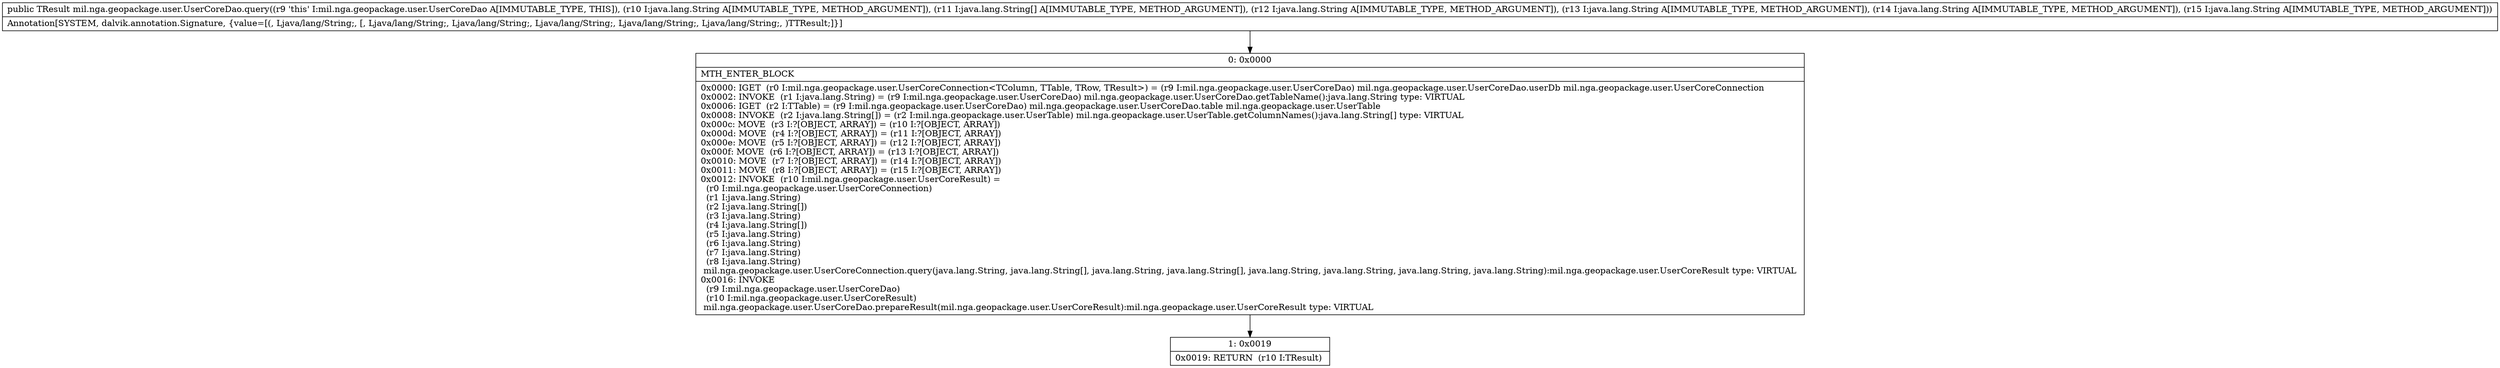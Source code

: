 digraph "CFG formil.nga.geopackage.user.UserCoreDao.query(Ljava\/lang\/String;[Ljava\/lang\/String;Ljava\/lang\/String;Ljava\/lang\/String;Ljava\/lang\/String;Ljava\/lang\/String;)Lmil\/nga\/geopackage\/user\/UserCoreResult;" {
Node_0 [shape=record,label="{0\:\ 0x0000|MTH_ENTER_BLOCK\l|0x0000: IGET  (r0 I:mil.nga.geopackage.user.UserCoreConnection\<TColumn, TTable, TRow, TResult\>) = (r9 I:mil.nga.geopackage.user.UserCoreDao) mil.nga.geopackage.user.UserCoreDao.userDb mil.nga.geopackage.user.UserCoreConnection \l0x0002: INVOKE  (r1 I:java.lang.String) = (r9 I:mil.nga.geopackage.user.UserCoreDao) mil.nga.geopackage.user.UserCoreDao.getTableName():java.lang.String type: VIRTUAL \l0x0006: IGET  (r2 I:TTable) = (r9 I:mil.nga.geopackage.user.UserCoreDao) mil.nga.geopackage.user.UserCoreDao.table mil.nga.geopackage.user.UserTable \l0x0008: INVOKE  (r2 I:java.lang.String[]) = (r2 I:mil.nga.geopackage.user.UserTable) mil.nga.geopackage.user.UserTable.getColumnNames():java.lang.String[] type: VIRTUAL \l0x000c: MOVE  (r3 I:?[OBJECT, ARRAY]) = (r10 I:?[OBJECT, ARRAY]) \l0x000d: MOVE  (r4 I:?[OBJECT, ARRAY]) = (r11 I:?[OBJECT, ARRAY]) \l0x000e: MOVE  (r5 I:?[OBJECT, ARRAY]) = (r12 I:?[OBJECT, ARRAY]) \l0x000f: MOVE  (r6 I:?[OBJECT, ARRAY]) = (r13 I:?[OBJECT, ARRAY]) \l0x0010: MOVE  (r7 I:?[OBJECT, ARRAY]) = (r14 I:?[OBJECT, ARRAY]) \l0x0011: MOVE  (r8 I:?[OBJECT, ARRAY]) = (r15 I:?[OBJECT, ARRAY]) \l0x0012: INVOKE  (r10 I:mil.nga.geopackage.user.UserCoreResult) = \l  (r0 I:mil.nga.geopackage.user.UserCoreConnection)\l  (r1 I:java.lang.String)\l  (r2 I:java.lang.String[])\l  (r3 I:java.lang.String)\l  (r4 I:java.lang.String[])\l  (r5 I:java.lang.String)\l  (r6 I:java.lang.String)\l  (r7 I:java.lang.String)\l  (r8 I:java.lang.String)\l mil.nga.geopackage.user.UserCoreConnection.query(java.lang.String, java.lang.String[], java.lang.String, java.lang.String[], java.lang.String, java.lang.String, java.lang.String, java.lang.String):mil.nga.geopackage.user.UserCoreResult type: VIRTUAL \l0x0016: INVOKE  \l  (r9 I:mil.nga.geopackage.user.UserCoreDao)\l  (r10 I:mil.nga.geopackage.user.UserCoreResult)\l mil.nga.geopackage.user.UserCoreDao.prepareResult(mil.nga.geopackage.user.UserCoreResult):mil.nga.geopackage.user.UserCoreResult type: VIRTUAL \l}"];
Node_1 [shape=record,label="{1\:\ 0x0019|0x0019: RETURN  (r10 I:TResult) \l}"];
MethodNode[shape=record,label="{public TResult mil.nga.geopackage.user.UserCoreDao.query((r9 'this' I:mil.nga.geopackage.user.UserCoreDao A[IMMUTABLE_TYPE, THIS]), (r10 I:java.lang.String A[IMMUTABLE_TYPE, METHOD_ARGUMENT]), (r11 I:java.lang.String[] A[IMMUTABLE_TYPE, METHOD_ARGUMENT]), (r12 I:java.lang.String A[IMMUTABLE_TYPE, METHOD_ARGUMENT]), (r13 I:java.lang.String A[IMMUTABLE_TYPE, METHOD_ARGUMENT]), (r14 I:java.lang.String A[IMMUTABLE_TYPE, METHOD_ARGUMENT]), (r15 I:java.lang.String A[IMMUTABLE_TYPE, METHOD_ARGUMENT]))  | Annotation[SYSTEM, dalvik.annotation.Signature, \{value=[(, Ljava\/lang\/String;, [, Ljava\/lang\/String;, Ljava\/lang\/String;, Ljava\/lang\/String;, Ljava\/lang\/String;, Ljava\/lang\/String;, )TTResult;]\}]\l}"];
MethodNode -> Node_0;
Node_0 -> Node_1;
}

